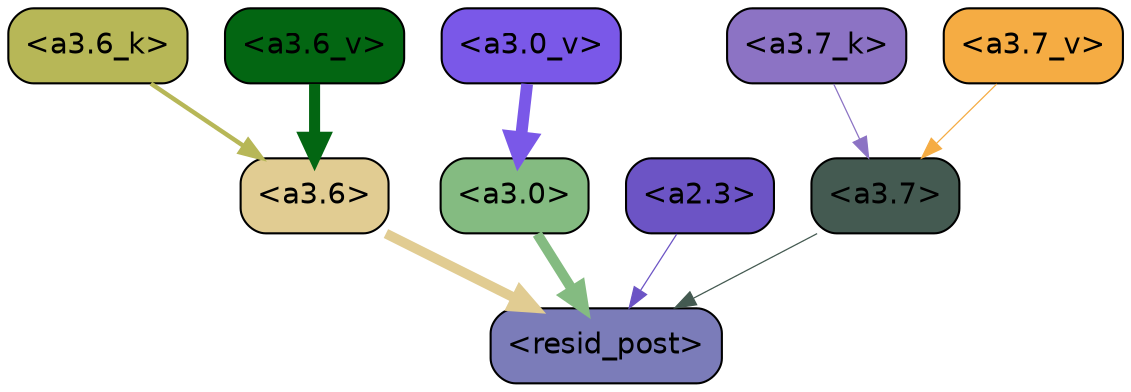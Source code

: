 strict digraph "" {
	graph [bgcolor=transparent,
		layout=dot,
		overlap=false,
		splines=true
	];
	"<a3.7>"	[color=black,
		fillcolor="#445a51",
		fontname=Helvetica,
		shape=box,
		style="filled, rounded"];
	"<resid_post>"	[color=black,
		fillcolor="#7b7cb9",
		fontname=Helvetica,
		shape=box,
		style="filled, rounded"];
	"<a3.7>" -> "<resid_post>"	[color="#445a51",
		penwidth=0.6];
	"<a3.6>"	[color=black,
		fillcolor="#e1cc92",
		fontname=Helvetica,
		shape=box,
		style="filled, rounded"];
	"<a3.6>" -> "<resid_post>"	[color="#e1cc92",
		penwidth=4.751592040061951];
	"<a3.0>"	[color=black,
		fillcolor="#84bb81",
		fontname=Helvetica,
		shape=box,
		style="filled, rounded"];
	"<a3.0>" -> "<resid_post>"	[color="#84bb81",
		penwidth=4.904066681861877];
	"<a2.3>"	[color=black,
		fillcolor="#6c54c5",
		fontname=Helvetica,
		shape=box,
		style="filled, rounded"];
	"<a2.3>" -> "<resid_post>"	[color="#6c54c5",
		penwidth=0.6];
	"<a3.7_k>"	[color=black,
		fillcolor="#8c73c4",
		fontname=Helvetica,
		shape=box,
		style="filled, rounded"];
	"<a3.7_k>" -> "<a3.7>"	[color="#8c73c4",
		penwidth=0.6];
	"<a3.6_k>"	[color=black,
		fillcolor="#b7b757",
		fontname=Helvetica,
		shape=box,
		style="filled, rounded"];
	"<a3.6_k>" -> "<a3.6>"	[color="#b7b757",
		penwidth=2.13908451795578];
	"<a3.7_v>"	[color=black,
		fillcolor="#f5ac43",
		fontname=Helvetica,
		shape=box,
		style="filled, rounded"];
	"<a3.7_v>" -> "<a3.7>"	[color="#f5ac43",
		penwidth=0.6];
	"<a3.6_v>"	[color=black,
		fillcolor="#036612",
		fontname=Helvetica,
		shape=box,
		style="filled, rounded"];
	"<a3.6_v>" -> "<a3.6>"	[color="#036612",
		penwidth=5.297133803367615];
	"<a3.0_v>"	[color=black,
		fillcolor="#7a58e8",
		fontname=Helvetica,
		shape=box,
		style="filled, rounded"];
	"<a3.0_v>" -> "<a3.0>"	[color="#7a58e8",
		penwidth=5.680712580680847];
}
